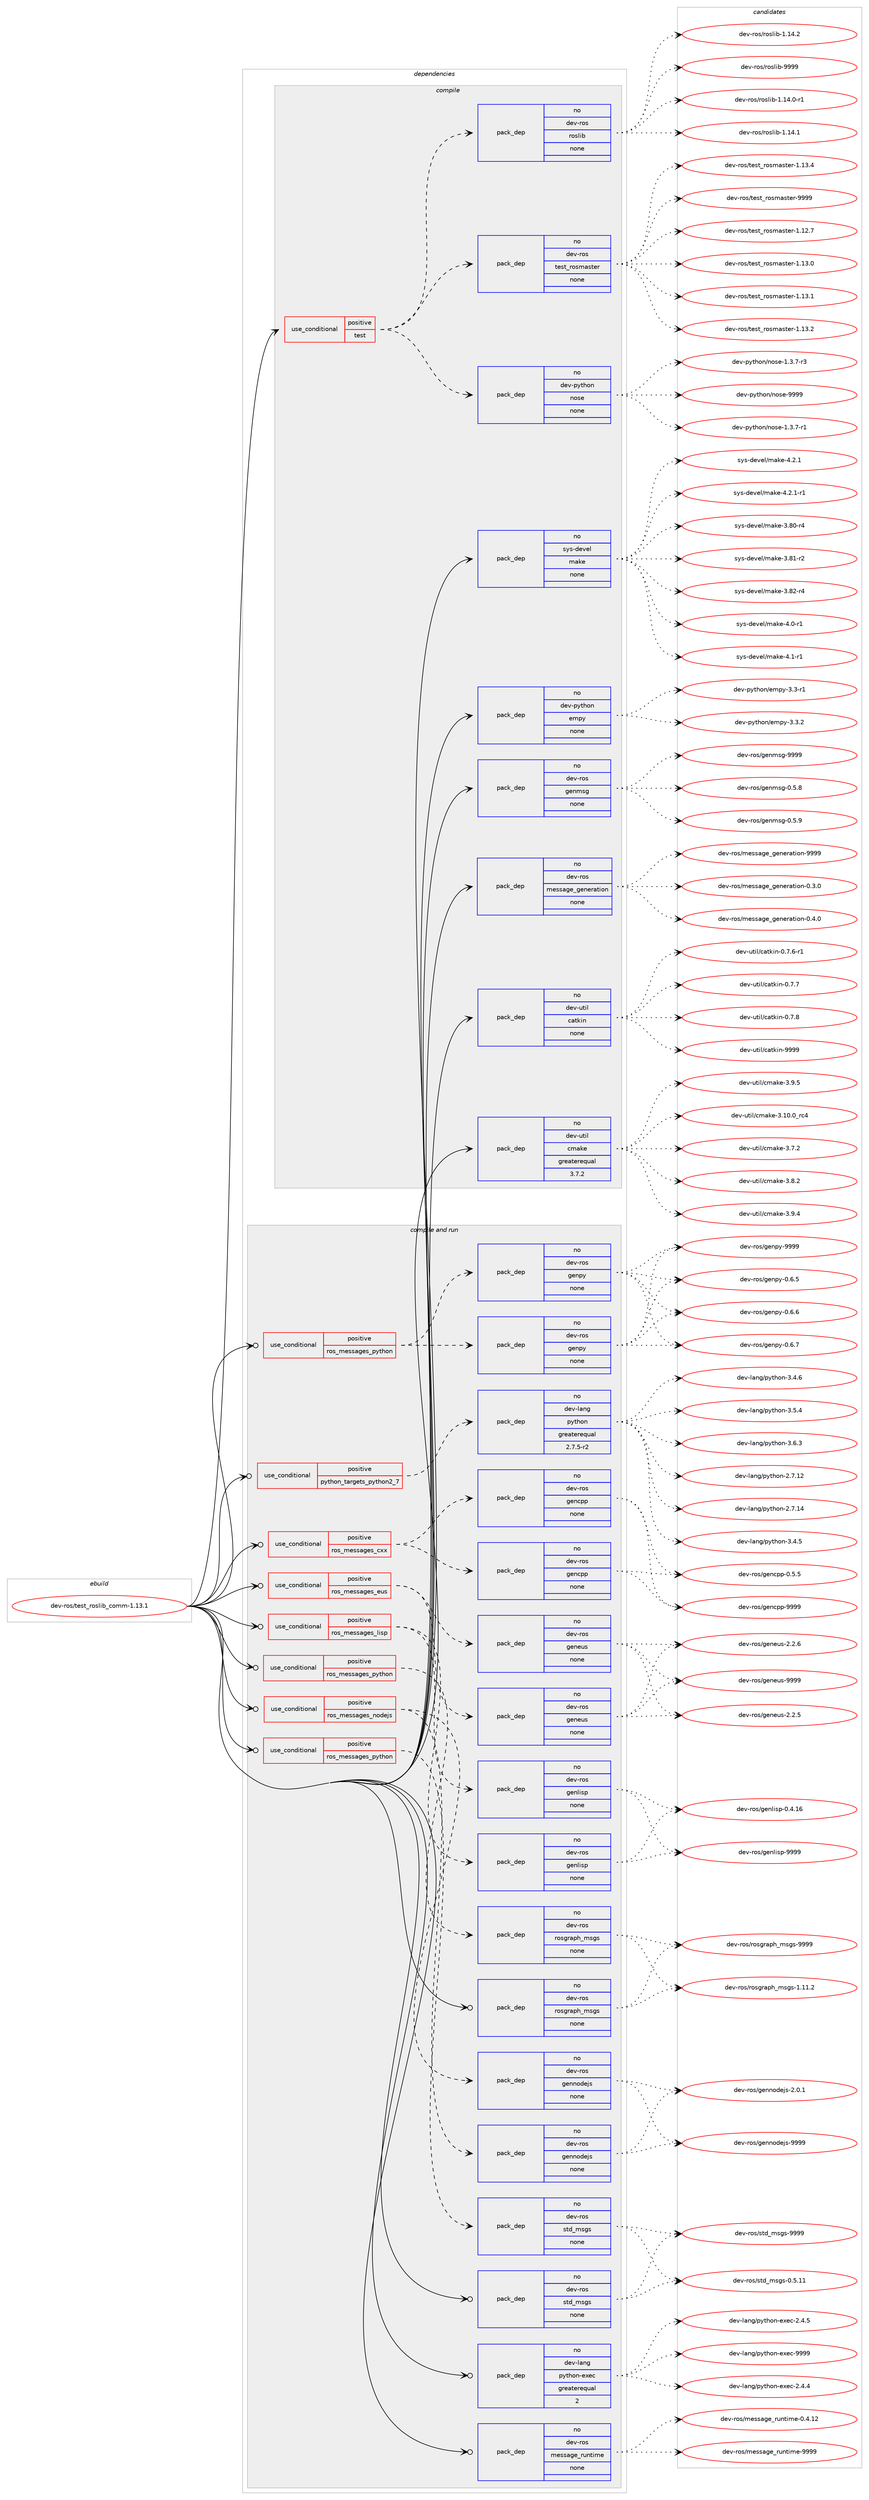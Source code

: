 digraph prolog {

# *************
# Graph options
# *************

newrank=true;
concentrate=true;
compound=true;
graph [rankdir=LR,fontname=Helvetica,fontsize=10,ranksep=1.5];#, ranksep=2.5, nodesep=0.2];
edge  [arrowhead=vee];
node  [fontname=Helvetica,fontsize=10];

# **********
# The ebuild
# **********

subgraph cluster_leftcol {
color=gray;
rank=same;
label=<<i>ebuild</i>>;
id [label="dev-ros/test_roslib_comm-1.13.1", color=red, width=4, href="../dev-ros/test_roslib_comm-1.13.1.svg"];
}

# ****************
# The dependencies
# ****************

subgraph cluster_midcol {
color=gray;
label=<<i>dependencies</i>>;
subgraph cluster_compile {
fillcolor="#eeeeee";
style=filled;
label=<<i>compile</i>>;
subgraph cond47580 {
dependency216280 [label=<<TABLE BORDER="0" CELLBORDER="1" CELLSPACING="0" CELLPADDING="4"><TR><TD ROWSPAN="3" CELLPADDING="10">use_conditional</TD></TR><TR><TD>positive</TD></TR><TR><TD>test</TD></TR></TABLE>>, shape=none, color=red];
subgraph pack164710 {
dependency216281 [label=<<TABLE BORDER="0" CELLBORDER="1" CELLSPACING="0" CELLPADDING="4" WIDTH="220"><TR><TD ROWSPAN="6" CELLPADDING="30">pack_dep</TD></TR><TR><TD WIDTH="110">no</TD></TR><TR><TD>dev-ros</TD></TR><TR><TD>roslib</TD></TR><TR><TD>none</TD></TR><TR><TD></TD></TR></TABLE>>, shape=none, color=blue];
}
dependency216280:e -> dependency216281:w [weight=20,style="dashed",arrowhead="vee"];
subgraph pack164711 {
dependency216282 [label=<<TABLE BORDER="0" CELLBORDER="1" CELLSPACING="0" CELLPADDING="4" WIDTH="220"><TR><TD ROWSPAN="6" CELLPADDING="30">pack_dep</TD></TR><TR><TD WIDTH="110">no</TD></TR><TR><TD>dev-python</TD></TR><TR><TD>nose</TD></TR><TR><TD>none</TD></TR><TR><TD></TD></TR></TABLE>>, shape=none, color=blue];
}
dependency216280:e -> dependency216282:w [weight=20,style="dashed",arrowhead="vee"];
subgraph pack164712 {
dependency216283 [label=<<TABLE BORDER="0" CELLBORDER="1" CELLSPACING="0" CELLPADDING="4" WIDTH="220"><TR><TD ROWSPAN="6" CELLPADDING="30">pack_dep</TD></TR><TR><TD WIDTH="110">no</TD></TR><TR><TD>dev-ros</TD></TR><TR><TD>test_rosmaster</TD></TR><TR><TD>none</TD></TR><TR><TD></TD></TR></TABLE>>, shape=none, color=blue];
}
dependency216280:e -> dependency216283:w [weight=20,style="dashed",arrowhead="vee"];
}
id:e -> dependency216280:w [weight=20,style="solid",arrowhead="vee"];
subgraph pack164713 {
dependency216284 [label=<<TABLE BORDER="0" CELLBORDER="1" CELLSPACING="0" CELLPADDING="4" WIDTH="220"><TR><TD ROWSPAN="6" CELLPADDING="30">pack_dep</TD></TR><TR><TD WIDTH="110">no</TD></TR><TR><TD>dev-python</TD></TR><TR><TD>empy</TD></TR><TR><TD>none</TD></TR><TR><TD></TD></TR></TABLE>>, shape=none, color=blue];
}
id:e -> dependency216284:w [weight=20,style="solid",arrowhead="vee"];
subgraph pack164714 {
dependency216285 [label=<<TABLE BORDER="0" CELLBORDER="1" CELLSPACING="0" CELLPADDING="4" WIDTH="220"><TR><TD ROWSPAN="6" CELLPADDING="30">pack_dep</TD></TR><TR><TD WIDTH="110">no</TD></TR><TR><TD>dev-ros</TD></TR><TR><TD>genmsg</TD></TR><TR><TD>none</TD></TR><TR><TD></TD></TR></TABLE>>, shape=none, color=blue];
}
id:e -> dependency216285:w [weight=20,style="solid",arrowhead="vee"];
subgraph pack164715 {
dependency216286 [label=<<TABLE BORDER="0" CELLBORDER="1" CELLSPACING="0" CELLPADDING="4" WIDTH="220"><TR><TD ROWSPAN="6" CELLPADDING="30">pack_dep</TD></TR><TR><TD WIDTH="110">no</TD></TR><TR><TD>dev-ros</TD></TR><TR><TD>message_generation</TD></TR><TR><TD>none</TD></TR><TR><TD></TD></TR></TABLE>>, shape=none, color=blue];
}
id:e -> dependency216286:w [weight=20,style="solid",arrowhead="vee"];
subgraph pack164716 {
dependency216287 [label=<<TABLE BORDER="0" CELLBORDER="1" CELLSPACING="0" CELLPADDING="4" WIDTH="220"><TR><TD ROWSPAN="6" CELLPADDING="30">pack_dep</TD></TR><TR><TD WIDTH="110">no</TD></TR><TR><TD>dev-util</TD></TR><TR><TD>catkin</TD></TR><TR><TD>none</TD></TR><TR><TD></TD></TR></TABLE>>, shape=none, color=blue];
}
id:e -> dependency216287:w [weight=20,style="solid",arrowhead="vee"];
subgraph pack164717 {
dependency216288 [label=<<TABLE BORDER="0" CELLBORDER="1" CELLSPACING="0" CELLPADDING="4" WIDTH="220"><TR><TD ROWSPAN="6" CELLPADDING="30">pack_dep</TD></TR><TR><TD WIDTH="110">no</TD></TR><TR><TD>dev-util</TD></TR><TR><TD>cmake</TD></TR><TR><TD>greaterequal</TD></TR><TR><TD>3.7.2</TD></TR></TABLE>>, shape=none, color=blue];
}
id:e -> dependency216288:w [weight=20,style="solid",arrowhead="vee"];
subgraph pack164718 {
dependency216289 [label=<<TABLE BORDER="0" CELLBORDER="1" CELLSPACING="0" CELLPADDING="4" WIDTH="220"><TR><TD ROWSPAN="6" CELLPADDING="30">pack_dep</TD></TR><TR><TD WIDTH="110">no</TD></TR><TR><TD>sys-devel</TD></TR><TR><TD>make</TD></TR><TR><TD>none</TD></TR><TR><TD></TD></TR></TABLE>>, shape=none, color=blue];
}
id:e -> dependency216289:w [weight=20,style="solid",arrowhead="vee"];
}
subgraph cluster_compileandrun {
fillcolor="#eeeeee";
style=filled;
label=<<i>compile and run</i>>;
subgraph cond47581 {
dependency216290 [label=<<TABLE BORDER="0" CELLBORDER="1" CELLSPACING="0" CELLPADDING="4"><TR><TD ROWSPAN="3" CELLPADDING="10">use_conditional</TD></TR><TR><TD>positive</TD></TR><TR><TD>python_targets_python2_7</TD></TR></TABLE>>, shape=none, color=red];
subgraph pack164719 {
dependency216291 [label=<<TABLE BORDER="0" CELLBORDER="1" CELLSPACING="0" CELLPADDING="4" WIDTH="220"><TR><TD ROWSPAN="6" CELLPADDING="30">pack_dep</TD></TR><TR><TD WIDTH="110">no</TD></TR><TR><TD>dev-lang</TD></TR><TR><TD>python</TD></TR><TR><TD>greaterequal</TD></TR><TR><TD>2.7.5-r2</TD></TR></TABLE>>, shape=none, color=blue];
}
dependency216290:e -> dependency216291:w [weight=20,style="dashed",arrowhead="vee"];
}
id:e -> dependency216290:w [weight=20,style="solid",arrowhead="odotvee"];
subgraph cond47582 {
dependency216292 [label=<<TABLE BORDER="0" CELLBORDER="1" CELLSPACING="0" CELLPADDING="4"><TR><TD ROWSPAN="3" CELLPADDING="10">use_conditional</TD></TR><TR><TD>positive</TD></TR><TR><TD>ros_messages_cxx</TD></TR></TABLE>>, shape=none, color=red];
subgraph pack164720 {
dependency216293 [label=<<TABLE BORDER="0" CELLBORDER="1" CELLSPACING="0" CELLPADDING="4" WIDTH="220"><TR><TD ROWSPAN="6" CELLPADDING="30">pack_dep</TD></TR><TR><TD WIDTH="110">no</TD></TR><TR><TD>dev-ros</TD></TR><TR><TD>gencpp</TD></TR><TR><TD>none</TD></TR><TR><TD></TD></TR></TABLE>>, shape=none, color=blue];
}
dependency216292:e -> dependency216293:w [weight=20,style="dashed",arrowhead="vee"];
subgraph pack164721 {
dependency216294 [label=<<TABLE BORDER="0" CELLBORDER="1" CELLSPACING="0" CELLPADDING="4" WIDTH="220"><TR><TD ROWSPAN="6" CELLPADDING="30">pack_dep</TD></TR><TR><TD WIDTH="110">no</TD></TR><TR><TD>dev-ros</TD></TR><TR><TD>gencpp</TD></TR><TR><TD>none</TD></TR><TR><TD></TD></TR></TABLE>>, shape=none, color=blue];
}
dependency216292:e -> dependency216294:w [weight=20,style="dashed",arrowhead="vee"];
}
id:e -> dependency216292:w [weight=20,style="solid",arrowhead="odotvee"];
subgraph cond47583 {
dependency216295 [label=<<TABLE BORDER="0" CELLBORDER="1" CELLSPACING="0" CELLPADDING="4"><TR><TD ROWSPAN="3" CELLPADDING="10">use_conditional</TD></TR><TR><TD>positive</TD></TR><TR><TD>ros_messages_eus</TD></TR></TABLE>>, shape=none, color=red];
subgraph pack164722 {
dependency216296 [label=<<TABLE BORDER="0" CELLBORDER="1" CELLSPACING="0" CELLPADDING="4" WIDTH="220"><TR><TD ROWSPAN="6" CELLPADDING="30">pack_dep</TD></TR><TR><TD WIDTH="110">no</TD></TR><TR><TD>dev-ros</TD></TR><TR><TD>geneus</TD></TR><TR><TD>none</TD></TR><TR><TD></TD></TR></TABLE>>, shape=none, color=blue];
}
dependency216295:e -> dependency216296:w [weight=20,style="dashed",arrowhead="vee"];
subgraph pack164723 {
dependency216297 [label=<<TABLE BORDER="0" CELLBORDER="1" CELLSPACING="0" CELLPADDING="4" WIDTH="220"><TR><TD ROWSPAN="6" CELLPADDING="30">pack_dep</TD></TR><TR><TD WIDTH="110">no</TD></TR><TR><TD>dev-ros</TD></TR><TR><TD>geneus</TD></TR><TR><TD>none</TD></TR><TR><TD></TD></TR></TABLE>>, shape=none, color=blue];
}
dependency216295:e -> dependency216297:w [weight=20,style="dashed",arrowhead="vee"];
}
id:e -> dependency216295:w [weight=20,style="solid",arrowhead="odotvee"];
subgraph cond47584 {
dependency216298 [label=<<TABLE BORDER="0" CELLBORDER="1" CELLSPACING="0" CELLPADDING="4"><TR><TD ROWSPAN="3" CELLPADDING="10">use_conditional</TD></TR><TR><TD>positive</TD></TR><TR><TD>ros_messages_lisp</TD></TR></TABLE>>, shape=none, color=red];
subgraph pack164724 {
dependency216299 [label=<<TABLE BORDER="0" CELLBORDER="1" CELLSPACING="0" CELLPADDING="4" WIDTH="220"><TR><TD ROWSPAN="6" CELLPADDING="30">pack_dep</TD></TR><TR><TD WIDTH="110">no</TD></TR><TR><TD>dev-ros</TD></TR><TR><TD>genlisp</TD></TR><TR><TD>none</TD></TR><TR><TD></TD></TR></TABLE>>, shape=none, color=blue];
}
dependency216298:e -> dependency216299:w [weight=20,style="dashed",arrowhead="vee"];
subgraph pack164725 {
dependency216300 [label=<<TABLE BORDER="0" CELLBORDER="1" CELLSPACING="0" CELLPADDING="4" WIDTH="220"><TR><TD ROWSPAN="6" CELLPADDING="30">pack_dep</TD></TR><TR><TD WIDTH="110">no</TD></TR><TR><TD>dev-ros</TD></TR><TR><TD>genlisp</TD></TR><TR><TD>none</TD></TR><TR><TD></TD></TR></TABLE>>, shape=none, color=blue];
}
dependency216298:e -> dependency216300:w [weight=20,style="dashed",arrowhead="vee"];
}
id:e -> dependency216298:w [weight=20,style="solid",arrowhead="odotvee"];
subgraph cond47585 {
dependency216301 [label=<<TABLE BORDER="0" CELLBORDER="1" CELLSPACING="0" CELLPADDING="4"><TR><TD ROWSPAN="3" CELLPADDING="10">use_conditional</TD></TR><TR><TD>positive</TD></TR><TR><TD>ros_messages_nodejs</TD></TR></TABLE>>, shape=none, color=red];
subgraph pack164726 {
dependency216302 [label=<<TABLE BORDER="0" CELLBORDER="1" CELLSPACING="0" CELLPADDING="4" WIDTH="220"><TR><TD ROWSPAN="6" CELLPADDING="30">pack_dep</TD></TR><TR><TD WIDTH="110">no</TD></TR><TR><TD>dev-ros</TD></TR><TR><TD>gennodejs</TD></TR><TR><TD>none</TD></TR><TR><TD></TD></TR></TABLE>>, shape=none, color=blue];
}
dependency216301:e -> dependency216302:w [weight=20,style="dashed",arrowhead="vee"];
subgraph pack164727 {
dependency216303 [label=<<TABLE BORDER="0" CELLBORDER="1" CELLSPACING="0" CELLPADDING="4" WIDTH="220"><TR><TD ROWSPAN="6" CELLPADDING="30">pack_dep</TD></TR><TR><TD WIDTH="110">no</TD></TR><TR><TD>dev-ros</TD></TR><TR><TD>gennodejs</TD></TR><TR><TD>none</TD></TR><TR><TD></TD></TR></TABLE>>, shape=none, color=blue];
}
dependency216301:e -> dependency216303:w [weight=20,style="dashed",arrowhead="vee"];
}
id:e -> dependency216301:w [weight=20,style="solid",arrowhead="odotvee"];
subgraph cond47586 {
dependency216304 [label=<<TABLE BORDER="0" CELLBORDER="1" CELLSPACING="0" CELLPADDING="4"><TR><TD ROWSPAN="3" CELLPADDING="10">use_conditional</TD></TR><TR><TD>positive</TD></TR><TR><TD>ros_messages_python</TD></TR></TABLE>>, shape=none, color=red];
subgraph pack164728 {
dependency216305 [label=<<TABLE BORDER="0" CELLBORDER="1" CELLSPACING="0" CELLPADDING="4" WIDTH="220"><TR><TD ROWSPAN="6" CELLPADDING="30">pack_dep</TD></TR><TR><TD WIDTH="110">no</TD></TR><TR><TD>dev-ros</TD></TR><TR><TD>genpy</TD></TR><TR><TD>none</TD></TR><TR><TD></TD></TR></TABLE>>, shape=none, color=blue];
}
dependency216304:e -> dependency216305:w [weight=20,style="dashed",arrowhead="vee"];
subgraph pack164729 {
dependency216306 [label=<<TABLE BORDER="0" CELLBORDER="1" CELLSPACING="0" CELLPADDING="4" WIDTH="220"><TR><TD ROWSPAN="6" CELLPADDING="30">pack_dep</TD></TR><TR><TD WIDTH="110">no</TD></TR><TR><TD>dev-ros</TD></TR><TR><TD>genpy</TD></TR><TR><TD>none</TD></TR><TR><TD></TD></TR></TABLE>>, shape=none, color=blue];
}
dependency216304:e -> dependency216306:w [weight=20,style="dashed",arrowhead="vee"];
}
id:e -> dependency216304:w [weight=20,style="solid",arrowhead="odotvee"];
subgraph cond47587 {
dependency216307 [label=<<TABLE BORDER="0" CELLBORDER="1" CELLSPACING="0" CELLPADDING="4"><TR><TD ROWSPAN="3" CELLPADDING="10">use_conditional</TD></TR><TR><TD>positive</TD></TR><TR><TD>ros_messages_python</TD></TR></TABLE>>, shape=none, color=red];
subgraph pack164730 {
dependency216308 [label=<<TABLE BORDER="0" CELLBORDER="1" CELLSPACING="0" CELLPADDING="4" WIDTH="220"><TR><TD ROWSPAN="6" CELLPADDING="30">pack_dep</TD></TR><TR><TD WIDTH="110">no</TD></TR><TR><TD>dev-ros</TD></TR><TR><TD>rosgraph_msgs</TD></TR><TR><TD>none</TD></TR><TR><TD></TD></TR></TABLE>>, shape=none, color=blue];
}
dependency216307:e -> dependency216308:w [weight=20,style="dashed",arrowhead="vee"];
}
id:e -> dependency216307:w [weight=20,style="solid",arrowhead="odotvee"];
subgraph cond47588 {
dependency216309 [label=<<TABLE BORDER="0" CELLBORDER="1" CELLSPACING="0" CELLPADDING="4"><TR><TD ROWSPAN="3" CELLPADDING="10">use_conditional</TD></TR><TR><TD>positive</TD></TR><TR><TD>ros_messages_python</TD></TR></TABLE>>, shape=none, color=red];
subgraph pack164731 {
dependency216310 [label=<<TABLE BORDER="0" CELLBORDER="1" CELLSPACING="0" CELLPADDING="4" WIDTH="220"><TR><TD ROWSPAN="6" CELLPADDING="30">pack_dep</TD></TR><TR><TD WIDTH="110">no</TD></TR><TR><TD>dev-ros</TD></TR><TR><TD>std_msgs</TD></TR><TR><TD>none</TD></TR><TR><TD></TD></TR></TABLE>>, shape=none, color=blue];
}
dependency216309:e -> dependency216310:w [weight=20,style="dashed",arrowhead="vee"];
}
id:e -> dependency216309:w [weight=20,style="solid",arrowhead="odotvee"];
subgraph pack164732 {
dependency216311 [label=<<TABLE BORDER="0" CELLBORDER="1" CELLSPACING="0" CELLPADDING="4" WIDTH="220"><TR><TD ROWSPAN="6" CELLPADDING="30">pack_dep</TD></TR><TR><TD WIDTH="110">no</TD></TR><TR><TD>dev-lang</TD></TR><TR><TD>python-exec</TD></TR><TR><TD>greaterequal</TD></TR><TR><TD>2</TD></TR></TABLE>>, shape=none, color=blue];
}
id:e -> dependency216311:w [weight=20,style="solid",arrowhead="odotvee"];
subgraph pack164733 {
dependency216312 [label=<<TABLE BORDER="0" CELLBORDER="1" CELLSPACING="0" CELLPADDING="4" WIDTH="220"><TR><TD ROWSPAN="6" CELLPADDING="30">pack_dep</TD></TR><TR><TD WIDTH="110">no</TD></TR><TR><TD>dev-ros</TD></TR><TR><TD>message_runtime</TD></TR><TR><TD>none</TD></TR><TR><TD></TD></TR></TABLE>>, shape=none, color=blue];
}
id:e -> dependency216312:w [weight=20,style="solid",arrowhead="odotvee"];
subgraph pack164734 {
dependency216313 [label=<<TABLE BORDER="0" CELLBORDER="1" CELLSPACING="0" CELLPADDING="4" WIDTH="220"><TR><TD ROWSPAN="6" CELLPADDING="30">pack_dep</TD></TR><TR><TD WIDTH="110">no</TD></TR><TR><TD>dev-ros</TD></TR><TR><TD>rosgraph_msgs</TD></TR><TR><TD>none</TD></TR><TR><TD></TD></TR></TABLE>>, shape=none, color=blue];
}
id:e -> dependency216313:w [weight=20,style="solid",arrowhead="odotvee"];
subgraph pack164735 {
dependency216314 [label=<<TABLE BORDER="0" CELLBORDER="1" CELLSPACING="0" CELLPADDING="4" WIDTH="220"><TR><TD ROWSPAN="6" CELLPADDING="30">pack_dep</TD></TR><TR><TD WIDTH="110">no</TD></TR><TR><TD>dev-ros</TD></TR><TR><TD>std_msgs</TD></TR><TR><TD>none</TD></TR><TR><TD></TD></TR></TABLE>>, shape=none, color=blue];
}
id:e -> dependency216314:w [weight=20,style="solid",arrowhead="odotvee"];
}
subgraph cluster_run {
fillcolor="#eeeeee";
style=filled;
label=<<i>run</i>>;
}
}

# **************
# The candidates
# **************

subgraph cluster_choices {
rank=same;
color=gray;
label=<<i>candidates</i>>;

subgraph choice164710 {
color=black;
nodesep=1;
choice100101118451141111154711411111510810598454946495246484511449 [label="dev-ros/roslib-1.14.0-r1", color=red, width=4,href="../dev-ros/roslib-1.14.0-r1.svg"];
choice10010111845114111115471141111151081059845494649524649 [label="dev-ros/roslib-1.14.1", color=red, width=4,href="../dev-ros/roslib-1.14.1.svg"];
choice10010111845114111115471141111151081059845494649524650 [label="dev-ros/roslib-1.14.2", color=red, width=4,href="../dev-ros/roslib-1.14.2.svg"];
choice1001011184511411111547114111115108105984557575757 [label="dev-ros/roslib-9999", color=red, width=4,href="../dev-ros/roslib-9999.svg"];
dependency216281:e -> choice100101118451141111154711411111510810598454946495246484511449:w [style=dotted,weight="100"];
dependency216281:e -> choice10010111845114111115471141111151081059845494649524649:w [style=dotted,weight="100"];
dependency216281:e -> choice10010111845114111115471141111151081059845494649524650:w [style=dotted,weight="100"];
dependency216281:e -> choice1001011184511411111547114111115108105984557575757:w [style=dotted,weight="100"];
}
subgraph choice164711 {
color=black;
nodesep=1;
choice10010111845112121116104111110471101111151014549465146554511449 [label="dev-python/nose-1.3.7-r1", color=red, width=4,href="../dev-python/nose-1.3.7-r1.svg"];
choice10010111845112121116104111110471101111151014549465146554511451 [label="dev-python/nose-1.3.7-r3", color=red, width=4,href="../dev-python/nose-1.3.7-r3.svg"];
choice10010111845112121116104111110471101111151014557575757 [label="dev-python/nose-9999", color=red, width=4,href="../dev-python/nose-9999.svg"];
dependency216282:e -> choice10010111845112121116104111110471101111151014549465146554511449:w [style=dotted,weight="100"];
dependency216282:e -> choice10010111845112121116104111110471101111151014549465146554511451:w [style=dotted,weight="100"];
dependency216282:e -> choice10010111845112121116104111110471101111151014557575757:w [style=dotted,weight="100"];
}
subgraph choice164712 {
color=black;
nodesep=1;
choice1001011184511411111547116101115116951141111151099711511610111445494649504655 [label="dev-ros/test_rosmaster-1.12.7", color=red, width=4,href="../dev-ros/test_rosmaster-1.12.7.svg"];
choice1001011184511411111547116101115116951141111151099711511610111445494649514648 [label="dev-ros/test_rosmaster-1.13.0", color=red, width=4,href="../dev-ros/test_rosmaster-1.13.0.svg"];
choice1001011184511411111547116101115116951141111151099711511610111445494649514649 [label="dev-ros/test_rosmaster-1.13.1", color=red, width=4,href="../dev-ros/test_rosmaster-1.13.1.svg"];
choice1001011184511411111547116101115116951141111151099711511610111445494649514650 [label="dev-ros/test_rosmaster-1.13.2", color=red, width=4,href="../dev-ros/test_rosmaster-1.13.2.svg"];
choice1001011184511411111547116101115116951141111151099711511610111445494649514652 [label="dev-ros/test_rosmaster-1.13.4", color=red, width=4,href="../dev-ros/test_rosmaster-1.13.4.svg"];
choice100101118451141111154711610111511695114111115109971151161011144557575757 [label="dev-ros/test_rosmaster-9999", color=red, width=4,href="../dev-ros/test_rosmaster-9999.svg"];
dependency216283:e -> choice1001011184511411111547116101115116951141111151099711511610111445494649504655:w [style=dotted,weight="100"];
dependency216283:e -> choice1001011184511411111547116101115116951141111151099711511610111445494649514648:w [style=dotted,weight="100"];
dependency216283:e -> choice1001011184511411111547116101115116951141111151099711511610111445494649514649:w [style=dotted,weight="100"];
dependency216283:e -> choice1001011184511411111547116101115116951141111151099711511610111445494649514650:w [style=dotted,weight="100"];
dependency216283:e -> choice1001011184511411111547116101115116951141111151099711511610111445494649514652:w [style=dotted,weight="100"];
dependency216283:e -> choice100101118451141111154711610111511695114111115109971151161011144557575757:w [style=dotted,weight="100"];
}
subgraph choice164713 {
color=black;
nodesep=1;
choice1001011184511212111610411111047101109112121455146514511449 [label="dev-python/empy-3.3-r1", color=red, width=4,href="../dev-python/empy-3.3-r1.svg"];
choice1001011184511212111610411111047101109112121455146514650 [label="dev-python/empy-3.3.2", color=red, width=4,href="../dev-python/empy-3.3.2.svg"];
dependency216284:e -> choice1001011184511212111610411111047101109112121455146514511449:w [style=dotted,weight="100"];
dependency216284:e -> choice1001011184511212111610411111047101109112121455146514650:w [style=dotted,weight="100"];
}
subgraph choice164714 {
color=black;
nodesep=1;
choice1001011184511411111547103101110109115103454846534656 [label="dev-ros/genmsg-0.5.8", color=red, width=4,href="../dev-ros/genmsg-0.5.8.svg"];
choice1001011184511411111547103101110109115103454846534657 [label="dev-ros/genmsg-0.5.9", color=red, width=4,href="../dev-ros/genmsg-0.5.9.svg"];
choice10010111845114111115471031011101091151034557575757 [label="dev-ros/genmsg-9999", color=red, width=4,href="../dev-ros/genmsg-9999.svg"];
dependency216285:e -> choice1001011184511411111547103101110109115103454846534656:w [style=dotted,weight="100"];
dependency216285:e -> choice1001011184511411111547103101110109115103454846534657:w [style=dotted,weight="100"];
dependency216285:e -> choice10010111845114111115471031011101091151034557575757:w [style=dotted,weight="100"];
}
subgraph choice164715 {
color=black;
nodesep=1;
choice1001011184511411111547109101115115971031019510310111010111497116105111110454846514648 [label="dev-ros/message_generation-0.3.0", color=red, width=4,href="../dev-ros/message_generation-0.3.0.svg"];
choice1001011184511411111547109101115115971031019510310111010111497116105111110454846524648 [label="dev-ros/message_generation-0.4.0", color=red, width=4,href="../dev-ros/message_generation-0.4.0.svg"];
choice10010111845114111115471091011151159710310195103101110101114971161051111104557575757 [label="dev-ros/message_generation-9999", color=red, width=4,href="../dev-ros/message_generation-9999.svg"];
dependency216286:e -> choice1001011184511411111547109101115115971031019510310111010111497116105111110454846514648:w [style=dotted,weight="100"];
dependency216286:e -> choice1001011184511411111547109101115115971031019510310111010111497116105111110454846524648:w [style=dotted,weight="100"];
dependency216286:e -> choice10010111845114111115471091011151159710310195103101110101114971161051111104557575757:w [style=dotted,weight="100"];
}
subgraph choice164716 {
color=black;
nodesep=1;
choice100101118451171161051084799971161071051104548465546544511449 [label="dev-util/catkin-0.7.6-r1", color=red, width=4,href="../dev-util/catkin-0.7.6-r1.svg"];
choice10010111845117116105108479997116107105110454846554655 [label="dev-util/catkin-0.7.7", color=red, width=4,href="../dev-util/catkin-0.7.7.svg"];
choice10010111845117116105108479997116107105110454846554656 [label="dev-util/catkin-0.7.8", color=red, width=4,href="../dev-util/catkin-0.7.8.svg"];
choice100101118451171161051084799971161071051104557575757 [label="dev-util/catkin-9999", color=red, width=4,href="../dev-util/catkin-9999.svg"];
dependency216287:e -> choice100101118451171161051084799971161071051104548465546544511449:w [style=dotted,weight="100"];
dependency216287:e -> choice10010111845117116105108479997116107105110454846554655:w [style=dotted,weight="100"];
dependency216287:e -> choice10010111845117116105108479997116107105110454846554656:w [style=dotted,weight="100"];
dependency216287:e -> choice100101118451171161051084799971161071051104557575757:w [style=dotted,weight="100"];
}
subgraph choice164717 {
color=black;
nodesep=1;
choice1001011184511711610510847991099710710145514649484648951149952 [label="dev-util/cmake-3.10.0_rc4", color=red, width=4,href="../dev-util/cmake-3.10.0_rc4.svg"];
choice10010111845117116105108479910997107101455146554650 [label="dev-util/cmake-3.7.2", color=red, width=4,href="../dev-util/cmake-3.7.2.svg"];
choice10010111845117116105108479910997107101455146564650 [label="dev-util/cmake-3.8.2", color=red, width=4,href="../dev-util/cmake-3.8.2.svg"];
choice10010111845117116105108479910997107101455146574652 [label="dev-util/cmake-3.9.4", color=red, width=4,href="../dev-util/cmake-3.9.4.svg"];
choice10010111845117116105108479910997107101455146574653 [label="dev-util/cmake-3.9.5", color=red, width=4,href="../dev-util/cmake-3.9.5.svg"];
dependency216288:e -> choice1001011184511711610510847991099710710145514649484648951149952:w [style=dotted,weight="100"];
dependency216288:e -> choice10010111845117116105108479910997107101455146554650:w [style=dotted,weight="100"];
dependency216288:e -> choice10010111845117116105108479910997107101455146564650:w [style=dotted,weight="100"];
dependency216288:e -> choice10010111845117116105108479910997107101455146574652:w [style=dotted,weight="100"];
dependency216288:e -> choice10010111845117116105108479910997107101455146574653:w [style=dotted,weight="100"];
}
subgraph choice164718 {
color=black;
nodesep=1;
choice11512111545100101118101108471099710710145514656484511452 [label="sys-devel/make-3.80-r4", color=red, width=4,href="../sys-devel/make-3.80-r4.svg"];
choice11512111545100101118101108471099710710145514656494511450 [label="sys-devel/make-3.81-r2", color=red, width=4,href="../sys-devel/make-3.81-r2.svg"];
choice11512111545100101118101108471099710710145514656504511452 [label="sys-devel/make-3.82-r4", color=red, width=4,href="../sys-devel/make-3.82-r4.svg"];
choice115121115451001011181011084710997107101455246484511449 [label="sys-devel/make-4.0-r1", color=red, width=4,href="../sys-devel/make-4.0-r1.svg"];
choice115121115451001011181011084710997107101455246494511449 [label="sys-devel/make-4.1-r1", color=red, width=4,href="../sys-devel/make-4.1-r1.svg"];
choice115121115451001011181011084710997107101455246504649 [label="sys-devel/make-4.2.1", color=red, width=4,href="../sys-devel/make-4.2.1.svg"];
choice1151211154510010111810110847109971071014552465046494511449 [label="sys-devel/make-4.2.1-r1", color=red, width=4,href="../sys-devel/make-4.2.1-r1.svg"];
dependency216289:e -> choice11512111545100101118101108471099710710145514656484511452:w [style=dotted,weight="100"];
dependency216289:e -> choice11512111545100101118101108471099710710145514656494511450:w [style=dotted,weight="100"];
dependency216289:e -> choice11512111545100101118101108471099710710145514656504511452:w [style=dotted,weight="100"];
dependency216289:e -> choice115121115451001011181011084710997107101455246484511449:w [style=dotted,weight="100"];
dependency216289:e -> choice115121115451001011181011084710997107101455246494511449:w [style=dotted,weight="100"];
dependency216289:e -> choice115121115451001011181011084710997107101455246504649:w [style=dotted,weight="100"];
dependency216289:e -> choice1151211154510010111810110847109971071014552465046494511449:w [style=dotted,weight="100"];
}
subgraph choice164719 {
color=black;
nodesep=1;
choice10010111845108971101034711212111610411111045504655464950 [label="dev-lang/python-2.7.12", color=red, width=4,href="../dev-lang/python-2.7.12.svg"];
choice10010111845108971101034711212111610411111045504655464952 [label="dev-lang/python-2.7.14", color=red, width=4,href="../dev-lang/python-2.7.14.svg"];
choice100101118451089711010347112121116104111110455146524653 [label="dev-lang/python-3.4.5", color=red, width=4,href="../dev-lang/python-3.4.5.svg"];
choice100101118451089711010347112121116104111110455146524654 [label="dev-lang/python-3.4.6", color=red, width=4,href="../dev-lang/python-3.4.6.svg"];
choice100101118451089711010347112121116104111110455146534652 [label="dev-lang/python-3.5.4", color=red, width=4,href="../dev-lang/python-3.5.4.svg"];
choice100101118451089711010347112121116104111110455146544651 [label="dev-lang/python-3.6.3", color=red, width=4,href="../dev-lang/python-3.6.3.svg"];
dependency216291:e -> choice10010111845108971101034711212111610411111045504655464950:w [style=dotted,weight="100"];
dependency216291:e -> choice10010111845108971101034711212111610411111045504655464952:w [style=dotted,weight="100"];
dependency216291:e -> choice100101118451089711010347112121116104111110455146524653:w [style=dotted,weight="100"];
dependency216291:e -> choice100101118451089711010347112121116104111110455146524654:w [style=dotted,weight="100"];
dependency216291:e -> choice100101118451089711010347112121116104111110455146534652:w [style=dotted,weight="100"];
dependency216291:e -> choice100101118451089711010347112121116104111110455146544651:w [style=dotted,weight="100"];
}
subgraph choice164720 {
color=black;
nodesep=1;
choice100101118451141111154710310111099112112454846534653 [label="dev-ros/gencpp-0.5.5", color=red, width=4,href="../dev-ros/gencpp-0.5.5.svg"];
choice1001011184511411111547103101110991121124557575757 [label="dev-ros/gencpp-9999", color=red, width=4,href="../dev-ros/gencpp-9999.svg"];
dependency216293:e -> choice100101118451141111154710310111099112112454846534653:w [style=dotted,weight="100"];
dependency216293:e -> choice1001011184511411111547103101110991121124557575757:w [style=dotted,weight="100"];
}
subgraph choice164721 {
color=black;
nodesep=1;
choice100101118451141111154710310111099112112454846534653 [label="dev-ros/gencpp-0.5.5", color=red, width=4,href="../dev-ros/gencpp-0.5.5.svg"];
choice1001011184511411111547103101110991121124557575757 [label="dev-ros/gencpp-9999", color=red, width=4,href="../dev-ros/gencpp-9999.svg"];
dependency216294:e -> choice100101118451141111154710310111099112112454846534653:w [style=dotted,weight="100"];
dependency216294:e -> choice1001011184511411111547103101110991121124557575757:w [style=dotted,weight="100"];
}
subgraph choice164722 {
color=black;
nodesep=1;
choice1001011184511411111547103101110101117115455046504653 [label="dev-ros/geneus-2.2.5", color=red, width=4,href="../dev-ros/geneus-2.2.5.svg"];
choice1001011184511411111547103101110101117115455046504654 [label="dev-ros/geneus-2.2.6", color=red, width=4,href="../dev-ros/geneus-2.2.6.svg"];
choice10010111845114111115471031011101011171154557575757 [label="dev-ros/geneus-9999", color=red, width=4,href="../dev-ros/geneus-9999.svg"];
dependency216296:e -> choice1001011184511411111547103101110101117115455046504653:w [style=dotted,weight="100"];
dependency216296:e -> choice1001011184511411111547103101110101117115455046504654:w [style=dotted,weight="100"];
dependency216296:e -> choice10010111845114111115471031011101011171154557575757:w [style=dotted,weight="100"];
}
subgraph choice164723 {
color=black;
nodesep=1;
choice1001011184511411111547103101110101117115455046504653 [label="dev-ros/geneus-2.2.5", color=red, width=4,href="../dev-ros/geneus-2.2.5.svg"];
choice1001011184511411111547103101110101117115455046504654 [label="dev-ros/geneus-2.2.6", color=red, width=4,href="../dev-ros/geneus-2.2.6.svg"];
choice10010111845114111115471031011101011171154557575757 [label="dev-ros/geneus-9999", color=red, width=4,href="../dev-ros/geneus-9999.svg"];
dependency216297:e -> choice1001011184511411111547103101110101117115455046504653:w [style=dotted,weight="100"];
dependency216297:e -> choice1001011184511411111547103101110101117115455046504654:w [style=dotted,weight="100"];
dependency216297:e -> choice10010111845114111115471031011101011171154557575757:w [style=dotted,weight="100"];
}
subgraph choice164724 {
color=black;
nodesep=1;
choice100101118451141111154710310111010810511511245484652464954 [label="dev-ros/genlisp-0.4.16", color=red, width=4,href="../dev-ros/genlisp-0.4.16.svg"];
choice10010111845114111115471031011101081051151124557575757 [label="dev-ros/genlisp-9999", color=red, width=4,href="../dev-ros/genlisp-9999.svg"];
dependency216299:e -> choice100101118451141111154710310111010810511511245484652464954:w [style=dotted,weight="100"];
dependency216299:e -> choice10010111845114111115471031011101081051151124557575757:w [style=dotted,weight="100"];
}
subgraph choice164725 {
color=black;
nodesep=1;
choice100101118451141111154710310111010810511511245484652464954 [label="dev-ros/genlisp-0.4.16", color=red, width=4,href="../dev-ros/genlisp-0.4.16.svg"];
choice10010111845114111115471031011101081051151124557575757 [label="dev-ros/genlisp-9999", color=red, width=4,href="../dev-ros/genlisp-9999.svg"];
dependency216300:e -> choice100101118451141111154710310111010810511511245484652464954:w [style=dotted,weight="100"];
dependency216300:e -> choice10010111845114111115471031011101081051151124557575757:w [style=dotted,weight="100"];
}
subgraph choice164726 {
color=black;
nodesep=1;
choice1001011184511411111547103101110110111100101106115455046484649 [label="dev-ros/gennodejs-2.0.1", color=red, width=4,href="../dev-ros/gennodejs-2.0.1.svg"];
choice10010111845114111115471031011101101111001011061154557575757 [label="dev-ros/gennodejs-9999", color=red, width=4,href="../dev-ros/gennodejs-9999.svg"];
dependency216302:e -> choice1001011184511411111547103101110110111100101106115455046484649:w [style=dotted,weight="100"];
dependency216302:e -> choice10010111845114111115471031011101101111001011061154557575757:w [style=dotted,weight="100"];
}
subgraph choice164727 {
color=black;
nodesep=1;
choice1001011184511411111547103101110110111100101106115455046484649 [label="dev-ros/gennodejs-2.0.1", color=red, width=4,href="../dev-ros/gennodejs-2.0.1.svg"];
choice10010111845114111115471031011101101111001011061154557575757 [label="dev-ros/gennodejs-9999", color=red, width=4,href="../dev-ros/gennodejs-9999.svg"];
dependency216303:e -> choice1001011184511411111547103101110110111100101106115455046484649:w [style=dotted,weight="100"];
dependency216303:e -> choice10010111845114111115471031011101101111001011061154557575757:w [style=dotted,weight="100"];
}
subgraph choice164728 {
color=black;
nodesep=1;
choice1001011184511411111547103101110112121454846544653 [label="dev-ros/genpy-0.6.5", color=red, width=4,href="../dev-ros/genpy-0.6.5.svg"];
choice1001011184511411111547103101110112121454846544654 [label="dev-ros/genpy-0.6.6", color=red, width=4,href="../dev-ros/genpy-0.6.6.svg"];
choice1001011184511411111547103101110112121454846544655 [label="dev-ros/genpy-0.6.7", color=red, width=4,href="../dev-ros/genpy-0.6.7.svg"];
choice10010111845114111115471031011101121214557575757 [label="dev-ros/genpy-9999", color=red, width=4,href="../dev-ros/genpy-9999.svg"];
dependency216305:e -> choice1001011184511411111547103101110112121454846544653:w [style=dotted,weight="100"];
dependency216305:e -> choice1001011184511411111547103101110112121454846544654:w [style=dotted,weight="100"];
dependency216305:e -> choice1001011184511411111547103101110112121454846544655:w [style=dotted,weight="100"];
dependency216305:e -> choice10010111845114111115471031011101121214557575757:w [style=dotted,weight="100"];
}
subgraph choice164729 {
color=black;
nodesep=1;
choice1001011184511411111547103101110112121454846544653 [label="dev-ros/genpy-0.6.5", color=red, width=4,href="../dev-ros/genpy-0.6.5.svg"];
choice1001011184511411111547103101110112121454846544654 [label="dev-ros/genpy-0.6.6", color=red, width=4,href="../dev-ros/genpy-0.6.6.svg"];
choice1001011184511411111547103101110112121454846544655 [label="dev-ros/genpy-0.6.7", color=red, width=4,href="../dev-ros/genpy-0.6.7.svg"];
choice10010111845114111115471031011101121214557575757 [label="dev-ros/genpy-9999", color=red, width=4,href="../dev-ros/genpy-9999.svg"];
dependency216306:e -> choice1001011184511411111547103101110112121454846544653:w [style=dotted,weight="100"];
dependency216306:e -> choice1001011184511411111547103101110112121454846544654:w [style=dotted,weight="100"];
dependency216306:e -> choice1001011184511411111547103101110112121454846544655:w [style=dotted,weight="100"];
dependency216306:e -> choice10010111845114111115471031011101121214557575757:w [style=dotted,weight="100"];
}
subgraph choice164730 {
color=black;
nodesep=1;
choice1001011184511411111547114111115103114971121049510911510311545494649494650 [label="dev-ros/rosgraph_msgs-1.11.2", color=red, width=4,href="../dev-ros/rosgraph_msgs-1.11.2.svg"];
choice100101118451141111154711411111510311497112104951091151031154557575757 [label="dev-ros/rosgraph_msgs-9999", color=red, width=4,href="../dev-ros/rosgraph_msgs-9999.svg"];
dependency216308:e -> choice1001011184511411111547114111115103114971121049510911510311545494649494650:w [style=dotted,weight="100"];
dependency216308:e -> choice100101118451141111154711411111510311497112104951091151031154557575757:w [style=dotted,weight="100"];
}
subgraph choice164731 {
color=black;
nodesep=1;
choice10010111845114111115471151161009510911510311545484653464949 [label="dev-ros/std_msgs-0.5.11", color=red, width=4,href="../dev-ros/std_msgs-0.5.11.svg"];
choice1001011184511411111547115116100951091151031154557575757 [label="dev-ros/std_msgs-9999", color=red, width=4,href="../dev-ros/std_msgs-9999.svg"];
dependency216310:e -> choice10010111845114111115471151161009510911510311545484653464949:w [style=dotted,weight="100"];
dependency216310:e -> choice1001011184511411111547115116100951091151031154557575757:w [style=dotted,weight="100"];
}
subgraph choice164732 {
color=black;
nodesep=1;
choice1001011184510897110103471121211161041111104510112010199455046524652 [label="dev-lang/python-exec-2.4.4", color=red, width=4,href="../dev-lang/python-exec-2.4.4.svg"];
choice1001011184510897110103471121211161041111104510112010199455046524653 [label="dev-lang/python-exec-2.4.5", color=red, width=4,href="../dev-lang/python-exec-2.4.5.svg"];
choice10010111845108971101034711212111610411111045101120101994557575757 [label="dev-lang/python-exec-9999", color=red, width=4,href="../dev-lang/python-exec-9999.svg"];
dependency216311:e -> choice1001011184510897110103471121211161041111104510112010199455046524652:w [style=dotted,weight="100"];
dependency216311:e -> choice1001011184510897110103471121211161041111104510112010199455046524653:w [style=dotted,weight="100"];
dependency216311:e -> choice10010111845108971101034711212111610411111045101120101994557575757:w [style=dotted,weight="100"];
}
subgraph choice164733 {
color=black;
nodesep=1;
choice1001011184511411111547109101115115971031019511411711011610510910145484652464950 [label="dev-ros/message_runtime-0.4.12", color=red, width=4,href="../dev-ros/message_runtime-0.4.12.svg"];
choice100101118451141111154710910111511597103101951141171101161051091014557575757 [label="dev-ros/message_runtime-9999", color=red, width=4,href="../dev-ros/message_runtime-9999.svg"];
dependency216312:e -> choice1001011184511411111547109101115115971031019511411711011610510910145484652464950:w [style=dotted,weight="100"];
dependency216312:e -> choice100101118451141111154710910111511597103101951141171101161051091014557575757:w [style=dotted,weight="100"];
}
subgraph choice164734 {
color=black;
nodesep=1;
choice1001011184511411111547114111115103114971121049510911510311545494649494650 [label="dev-ros/rosgraph_msgs-1.11.2", color=red, width=4,href="../dev-ros/rosgraph_msgs-1.11.2.svg"];
choice100101118451141111154711411111510311497112104951091151031154557575757 [label="dev-ros/rosgraph_msgs-9999", color=red, width=4,href="../dev-ros/rosgraph_msgs-9999.svg"];
dependency216313:e -> choice1001011184511411111547114111115103114971121049510911510311545494649494650:w [style=dotted,weight="100"];
dependency216313:e -> choice100101118451141111154711411111510311497112104951091151031154557575757:w [style=dotted,weight="100"];
}
subgraph choice164735 {
color=black;
nodesep=1;
choice10010111845114111115471151161009510911510311545484653464949 [label="dev-ros/std_msgs-0.5.11", color=red, width=4,href="../dev-ros/std_msgs-0.5.11.svg"];
choice1001011184511411111547115116100951091151031154557575757 [label="dev-ros/std_msgs-9999", color=red, width=4,href="../dev-ros/std_msgs-9999.svg"];
dependency216314:e -> choice10010111845114111115471151161009510911510311545484653464949:w [style=dotted,weight="100"];
dependency216314:e -> choice1001011184511411111547115116100951091151031154557575757:w [style=dotted,weight="100"];
}
}

}
